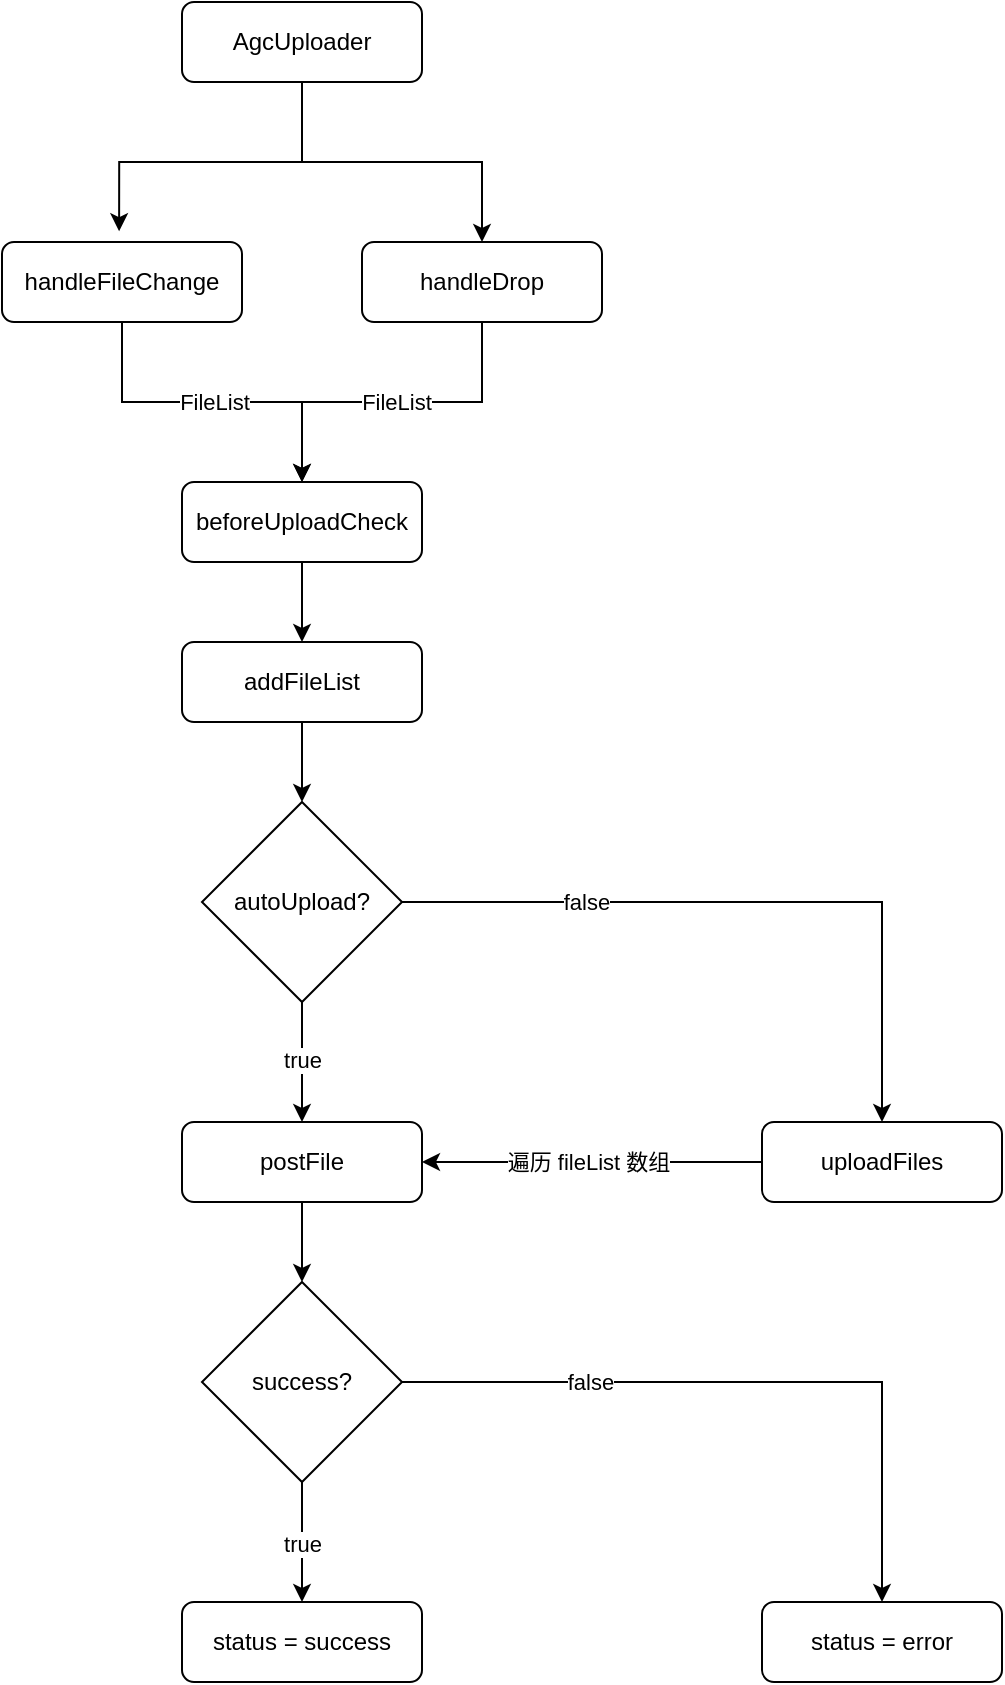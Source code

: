 <mxfile version="21.6.5" type="github">
  <diagram id="C5RBs43oDa-KdzZeNtuy" name="Page-1">
    <mxGraphModel dx="1244" dy="691" grid="1" gridSize="10" guides="1" tooltips="1" connect="1" arrows="1" fold="1" page="1" pageScale="1" pageWidth="827" pageHeight="1169" math="0" shadow="0">
      <root>
        <mxCell id="WIyWlLk6GJQsqaUBKTNV-0" />
        <mxCell id="WIyWlLk6GJQsqaUBKTNV-1" parent="WIyWlLk6GJQsqaUBKTNV-0" />
        <mxCell id="K2qaakySadR7CfbKdTyK-4" value="" style="edgeStyle=orthogonalEdgeStyle;rounded=0;orthogonalLoop=1;jettySize=auto;html=1;" edge="1" parent="WIyWlLk6GJQsqaUBKTNV-1" source="K2qaakySadR7CfbKdTyK-0" target="K2qaakySadR7CfbKdTyK-3">
          <mxGeometry relative="1" as="geometry" />
        </mxCell>
        <mxCell id="K2qaakySadR7CfbKdTyK-6" style="edgeStyle=orthogonalEdgeStyle;rounded=0;orthogonalLoop=1;jettySize=auto;html=1;exitX=0.5;exitY=1;exitDx=0;exitDy=0;entryX=0.488;entryY=-0.135;entryDx=0;entryDy=0;entryPerimeter=0;" edge="1" parent="WIyWlLk6GJQsqaUBKTNV-1" source="K2qaakySadR7CfbKdTyK-0" target="K2qaakySadR7CfbKdTyK-2">
          <mxGeometry relative="1" as="geometry">
            <mxPoint x="100" y="150" as="targetPoint" />
          </mxGeometry>
        </mxCell>
        <mxCell id="K2qaakySadR7CfbKdTyK-0" value="AgcUploader" style="rounded=1;whiteSpace=wrap;html=1;fontSize=12;glass=0;strokeWidth=1;shadow=0;" vertex="1" parent="WIyWlLk6GJQsqaUBKTNV-1">
          <mxGeometry x="130" y="40" width="120" height="40" as="geometry" />
        </mxCell>
        <mxCell id="K2qaakySadR7CfbKdTyK-11" value="" style="edgeStyle=orthogonalEdgeStyle;rounded=0;orthogonalLoop=1;jettySize=auto;html=1;" edge="1" parent="WIyWlLk6GJQsqaUBKTNV-1" source="K2qaakySadR7CfbKdTyK-2" target="K2qaakySadR7CfbKdTyK-10">
          <mxGeometry relative="1" as="geometry" />
        </mxCell>
        <mxCell id="K2qaakySadR7CfbKdTyK-13" value="FileList" style="edgeLabel;html=1;align=center;verticalAlign=middle;resizable=0;points=[];" vertex="1" connectable="0" parent="K2qaakySadR7CfbKdTyK-11">
          <mxGeometry x="0.003" relative="1" as="geometry">
            <mxPoint as="offset" />
          </mxGeometry>
        </mxCell>
        <mxCell id="K2qaakySadR7CfbKdTyK-2" value="handleFileChange" style="whiteSpace=wrap;html=1;rounded=1;" vertex="1" parent="WIyWlLk6GJQsqaUBKTNV-1">
          <mxGeometry x="40" y="160" width="120" height="40" as="geometry" />
        </mxCell>
        <mxCell id="K2qaakySadR7CfbKdTyK-12" value="" style="edgeStyle=orthogonalEdgeStyle;rounded=0;orthogonalLoop=1;jettySize=auto;html=1;" edge="1" parent="WIyWlLk6GJQsqaUBKTNV-1" source="K2qaakySadR7CfbKdTyK-3" target="K2qaakySadR7CfbKdTyK-10">
          <mxGeometry relative="1" as="geometry" />
        </mxCell>
        <mxCell id="K2qaakySadR7CfbKdTyK-14" value="FileList" style="edgeLabel;html=1;align=center;verticalAlign=middle;resizable=0;points=[];" vertex="1" connectable="0" parent="K2qaakySadR7CfbKdTyK-12">
          <mxGeometry x="-0.021" relative="1" as="geometry">
            <mxPoint as="offset" />
          </mxGeometry>
        </mxCell>
        <mxCell id="K2qaakySadR7CfbKdTyK-3" value="handleDrop" style="whiteSpace=wrap;html=1;rounded=1;" vertex="1" parent="WIyWlLk6GJQsqaUBKTNV-1">
          <mxGeometry x="220" y="160" width="120" height="40" as="geometry" />
        </mxCell>
        <mxCell id="K2qaakySadR7CfbKdTyK-17" value="" style="edgeStyle=orthogonalEdgeStyle;rounded=0;orthogonalLoop=1;jettySize=auto;html=1;" edge="1" parent="WIyWlLk6GJQsqaUBKTNV-1" source="K2qaakySadR7CfbKdTyK-10" target="K2qaakySadR7CfbKdTyK-16">
          <mxGeometry relative="1" as="geometry" />
        </mxCell>
        <object label="beforeUploadCheck" 描述="添加响应式对象 fileObj（ready） 到 fileList 数组" id="K2qaakySadR7CfbKdTyK-10">
          <mxCell style="whiteSpace=wrap;html=1;rounded=1;imageWidth=24;" vertex="1" parent="WIyWlLk6GJQsqaUBKTNV-1">
            <mxGeometry x="130" y="280" width="120" height="40" as="geometry" />
          </mxCell>
        </object>
        <mxCell id="K2qaakySadR7CfbKdTyK-25" value="" style="edgeStyle=orthogonalEdgeStyle;rounded=0;orthogonalLoop=1;jettySize=auto;html=1;" edge="1" parent="WIyWlLk6GJQsqaUBKTNV-1" source="K2qaakySadR7CfbKdTyK-16" target="K2qaakySadR7CfbKdTyK-24">
          <mxGeometry relative="1" as="geometry" />
        </mxCell>
        <mxCell id="K2qaakySadR7CfbKdTyK-16" value="addFileList" style="whiteSpace=wrap;html=1;rounded=1;" vertex="1" parent="WIyWlLk6GJQsqaUBKTNV-1">
          <mxGeometry x="130" y="360" width="120" height="40" as="geometry" />
        </mxCell>
        <mxCell id="K2qaakySadR7CfbKdTyK-27" value="" style="edgeStyle=orthogonalEdgeStyle;rounded=0;orthogonalLoop=1;jettySize=auto;html=1;" edge="1" parent="WIyWlLk6GJQsqaUBKTNV-1" source="K2qaakySadR7CfbKdTyK-24" target="K2qaakySadR7CfbKdTyK-26">
          <mxGeometry relative="1" as="geometry" />
        </mxCell>
        <mxCell id="K2qaakySadR7CfbKdTyK-28" value="true" style="edgeLabel;html=1;align=center;verticalAlign=middle;resizable=0;points=[];" vertex="1" connectable="0" parent="K2qaakySadR7CfbKdTyK-27">
          <mxGeometry x="-0.03" relative="1" as="geometry">
            <mxPoint as="offset" />
          </mxGeometry>
        </mxCell>
        <mxCell id="K2qaakySadR7CfbKdTyK-30" style="edgeStyle=orthogonalEdgeStyle;rounded=0;orthogonalLoop=1;jettySize=auto;html=1;" edge="1" parent="WIyWlLk6GJQsqaUBKTNV-1" source="K2qaakySadR7CfbKdTyK-24" target="K2qaakySadR7CfbKdTyK-29">
          <mxGeometry relative="1" as="geometry" />
        </mxCell>
        <mxCell id="K2qaakySadR7CfbKdTyK-31" value="false" style="edgeLabel;html=1;align=center;verticalAlign=middle;resizable=0;points=[];" vertex="1" connectable="0" parent="K2qaakySadR7CfbKdTyK-30">
          <mxGeometry x="-0.478" relative="1" as="geometry">
            <mxPoint as="offset" />
          </mxGeometry>
        </mxCell>
        <mxCell id="K2qaakySadR7CfbKdTyK-24" value="autoUpload?" style="rhombus;whiteSpace=wrap;html=1;" vertex="1" parent="WIyWlLk6GJQsqaUBKTNV-1">
          <mxGeometry x="140" y="440" width="100" height="100" as="geometry" />
        </mxCell>
        <mxCell id="K2qaakySadR7CfbKdTyK-33" value="" style="edgeStyle=orthogonalEdgeStyle;rounded=0;orthogonalLoop=1;jettySize=auto;html=1;" edge="1" parent="WIyWlLk6GJQsqaUBKTNV-1" source="K2qaakySadR7CfbKdTyK-26" target="K2qaakySadR7CfbKdTyK-32">
          <mxGeometry relative="1" as="geometry" />
        </mxCell>
        <mxCell id="K2qaakySadR7CfbKdTyK-26" value="postFile" style="whiteSpace=wrap;html=1;rounded=1;" vertex="1" parent="WIyWlLk6GJQsqaUBKTNV-1">
          <mxGeometry x="130" y="600" width="120" height="40" as="geometry" />
        </mxCell>
        <mxCell id="K2qaakySadR7CfbKdTyK-41" value="" style="edgeStyle=orthogonalEdgeStyle;rounded=0;orthogonalLoop=1;jettySize=auto;html=1;" edge="1" parent="WIyWlLk6GJQsqaUBKTNV-1" source="K2qaakySadR7CfbKdTyK-29" target="K2qaakySadR7CfbKdTyK-26">
          <mxGeometry relative="1" as="geometry" />
        </mxCell>
        <mxCell id="K2qaakySadR7CfbKdTyK-42" value="遍历 fileList 数组" style="edgeLabel;html=1;align=center;verticalAlign=middle;resizable=0;points=[];" vertex="1" connectable="0" parent="K2qaakySadR7CfbKdTyK-41">
          <mxGeometry x="0.023" relative="1" as="geometry">
            <mxPoint as="offset" />
          </mxGeometry>
        </mxCell>
        <object label="uploadFiles" 描述="暴露出 uploadFiles 方法，循环 fileList 数组调用 postFile 函数" id="K2qaakySadR7CfbKdTyK-29">
          <mxCell style="whiteSpace=wrap;html=1;rounded=1;movable=1;resizable=1;rotatable=1;deletable=1;editable=1;locked=0;connectable=1;" vertex="1" parent="WIyWlLk6GJQsqaUBKTNV-1">
            <mxGeometry x="420" y="600" width="120" height="40" as="geometry" />
          </mxCell>
        </object>
        <mxCell id="K2qaakySadR7CfbKdTyK-35" value="" style="edgeStyle=orthogonalEdgeStyle;rounded=0;orthogonalLoop=1;jettySize=auto;html=1;" edge="1" parent="WIyWlLk6GJQsqaUBKTNV-1" source="K2qaakySadR7CfbKdTyK-32" target="K2qaakySadR7CfbKdTyK-34">
          <mxGeometry relative="1" as="geometry" />
        </mxCell>
        <mxCell id="K2qaakySadR7CfbKdTyK-36" value="true" style="edgeLabel;html=1;align=center;verticalAlign=middle;resizable=0;points=[];" vertex="1" connectable="0" parent="K2qaakySadR7CfbKdTyK-35">
          <mxGeometry x="0.03" relative="1" as="geometry">
            <mxPoint as="offset" />
          </mxGeometry>
        </mxCell>
        <mxCell id="K2qaakySadR7CfbKdTyK-38" style="edgeStyle=orthogonalEdgeStyle;rounded=0;orthogonalLoop=1;jettySize=auto;html=1;entryX=0.5;entryY=0;entryDx=0;entryDy=0;" edge="1" parent="WIyWlLk6GJQsqaUBKTNV-1" source="K2qaakySadR7CfbKdTyK-32" target="K2qaakySadR7CfbKdTyK-37">
          <mxGeometry relative="1" as="geometry" />
        </mxCell>
        <mxCell id="K2qaakySadR7CfbKdTyK-39" value="false" style="edgeLabel;html=1;align=center;verticalAlign=middle;resizable=0;points=[];" vertex="1" connectable="0" parent="K2qaakySadR7CfbKdTyK-38">
          <mxGeometry x="-0.466" relative="1" as="geometry">
            <mxPoint as="offset" />
          </mxGeometry>
        </mxCell>
        <mxCell id="K2qaakySadR7CfbKdTyK-32" value="success?" style="rhombus;whiteSpace=wrap;html=1;" vertex="1" parent="WIyWlLk6GJQsqaUBKTNV-1">
          <mxGeometry x="140" y="680" width="100" height="100" as="geometry" />
        </mxCell>
        <mxCell id="K2qaakySadR7CfbKdTyK-34" value="status = success" style="whiteSpace=wrap;html=1;rounded=1;" vertex="1" parent="WIyWlLk6GJQsqaUBKTNV-1">
          <mxGeometry x="130" y="840" width="120" height="40" as="geometry" />
        </mxCell>
        <mxCell id="K2qaakySadR7CfbKdTyK-37" value="status = error" style="whiteSpace=wrap;html=1;rounded=1;" vertex="1" parent="WIyWlLk6GJQsqaUBKTNV-1">
          <mxGeometry x="420" y="840" width="120" height="40" as="geometry" />
        </mxCell>
      </root>
    </mxGraphModel>
  </diagram>
</mxfile>
